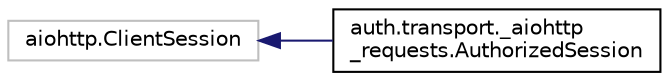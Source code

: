 digraph "Graphical Class Hierarchy"
{
 // LATEX_PDF_SIZE
  edge [fontname="Helvetica",fontsize="10",labelfontname="Helvetica",labelfontsize="10"];
  node [fontname="Helvetica",fontsize="10",shape=record];
  rankdir="LR";
  Node2822 [label="aiohttp.ClientSession",height=0.2,width=0.4,color="grey75", fillcolor="white", style="filled",tooltip=" "];
  Node2822 -> Node0 [dir="back",color="midnightblue",fontsize="10",style="solid",fontname="Helvetica"];
  Node0 [label="auth.transport._aiohttp\l_requests.AuthorizedSession",height=0.2,width=0.4,color="black", fillcolor="white", style="filled",URL="$classauth_1_1transport_1_1__aiohttp__requests_1_1AuthorizedSession.html",tooltip=" "];
}
